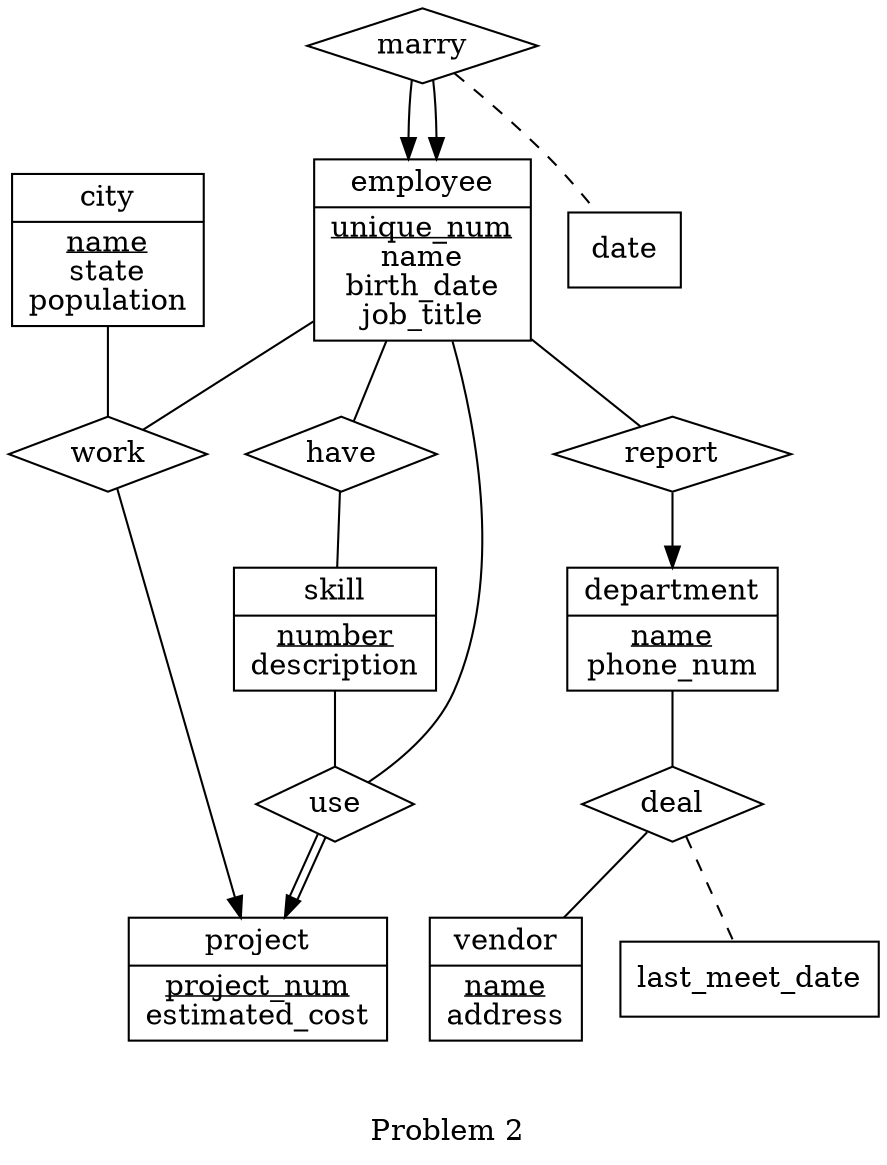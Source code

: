 graph {
    label="\n\n Problem 2"
 
	{ node[shape="record"]
	employee
	[label=<{employee|<u>unique_num</u><br/>name<br/>birth_date<br/>job_title}>]
	department 
	[label=<{department|<u>name</u><br/>phone_num}>]
	vendor 
	[label=<{vendor|<u>name</u><br/>address<br/>}>]
	project 
	[label=<{project|<u>project_num</u><br/>estimated_cost}>]
	city 
	[label=<{city|<u>name</u><br/>state<br/>population<br/>}>]
	skill 
	[label=<{skill|<u>number</u><br/>description<br/>}>]
	}
    { node[shape="diamond"]
	marry
	work
	have
	use
	report
	deal
	}
    { node[shape="box"]
	last_meet_date	
	date
	}
 
	{ edge[dir=none]
	employee -- work
	city -- work
	employee -- use 
	skill -- use 
	employee -- have
	have -- skill
	employee -- report
	department -- deal 
	deal -- vendor
	}
	{ edge[dir=forward]
	marry -- employee
	marry -- employee
	work -- project
	report -- department
	}
	{ edge[dir=forward, color="black:white:black"]
	use -- project
	}
	{ edge[color="black:white:black"]
	}
	{ edge[style="dashed"]
	marry -- date
	deal -- last_meet_date 
	}
	{ edge[]
	}
	{ edge[style=invis]
	}
}
